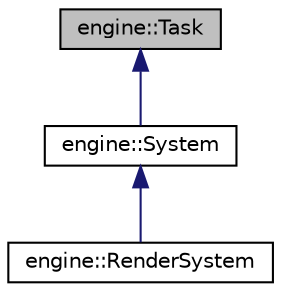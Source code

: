 digraph "engine::Task"
{
 // LATEX_PDF_SIZE
  edge [fontname="Helvetica",fontsize="10",labelfontname="Helvetica",labelfontsize="10"];
  node [fontname="Helvetica",fontsize="10",shape=record];
  Node1 [label="engine::Task",height=0.2,width=0.4,color="black", fillcolor="grey75", style="filled", fontcolor="black",tooltip=" "];
  Node1 -> Node2 [dir="back",color="midnightblue",fontsize="10",style="solid",fontname="Helvetica"];
  Node2 [label="engine::System",height=0.2,width=0.4,color="black", fillcolor="white", style="filled",URL="$classengine_1_1_system.html",tooltip=" "];
  Node2 -> Node3 [dir="back",color="midnightblue",fontsize="10",style="solid",fontname="Helvetica"];
  Node3 [label="engine::RenderSystem",height=0.2,width=0.4,color="black", fillcolor="white", style="filled",URL="$classengine_1_1_render_system.html",tooltip=" "];
}

